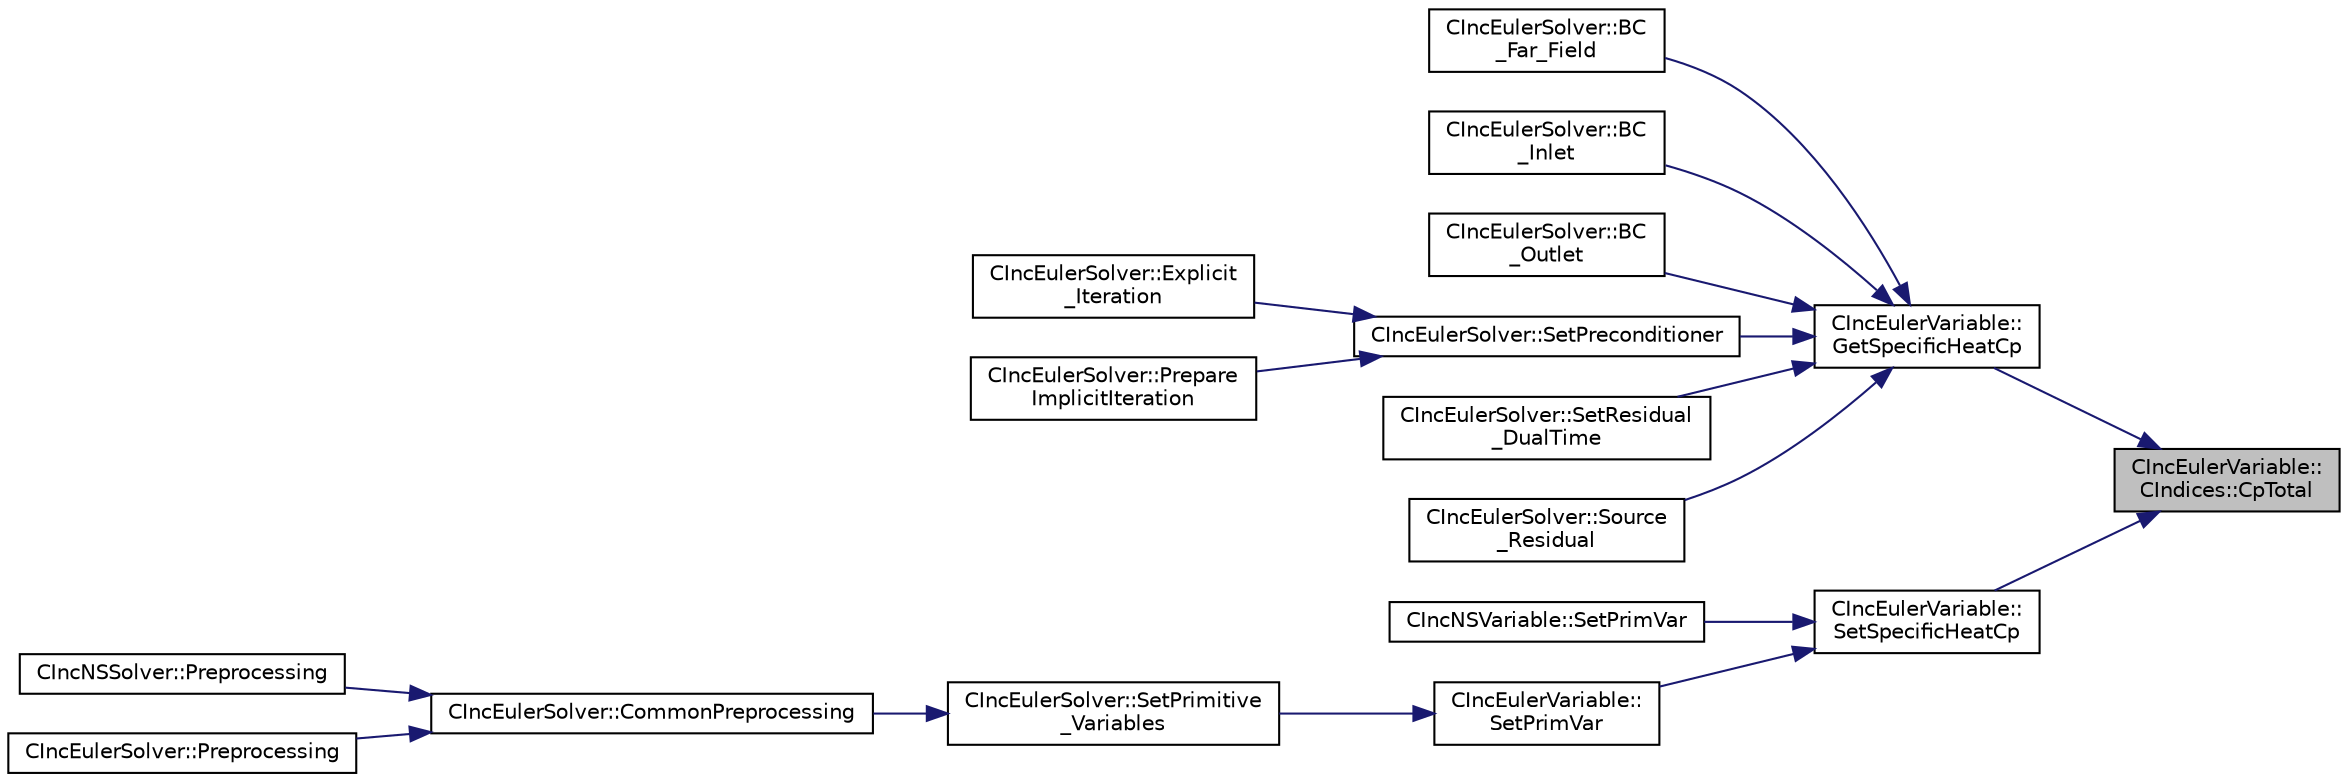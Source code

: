 digraph "CIncEulerVariable::CIndices::CpTotal"
{
 // LATEX_PDF_SIZE
  edge [fontname="Helvetica",fontsize="10",labelfontname="Helvetica",labelfontsize="10"];
  node [fontname="Helvetica",fontsize="10",shape=record];
  rankdir="RL";
  Node1 [label="CIncEulerVariable::\lCIndices::CpTotal",height=0.2,width=0.4,color="black", fillcolor="grey75", style="filled", fontcolor="black",tooltip=" "];
  Node1 -> Node2 [dir="back",color="midnightblue",fontsize="10",style="solid",fontname="Helvetica"];
  Node2 [label="CIncEulerVariable::\lGetSpecificHeatCp",height=0.2,width=0.4,color="black", fillcolor="white", style="filled",URL="$classCIncEulerVariable.html#aadff9ad2450ca12ecea825239db89d06",tooltip="Get the specific heat at constant P of the flow."];
  Node2 -> Node3 [dir="back",color="midnightblue",fontsize="10",style="solid",fontname="Helvetica"];
  Node3 [label="CIncEulerSolver::BC\l_Far_Field",height=0.2,width=0.4,color="black", fillcolor="white", style="filled",URL="$classCIncEulerSolver.html#a4344a93831dc3f6fd2830cbe8e0c1e3b",tooltip="Impose the far-field boundary condition using characteristics."];
  Node2 -> Node4 [dir="back",color="midnightblue",fontsize="10",style="solid",fontname="Helvetica"];
  Node4 [label="CIncEulerSolver::BC\l_Inlet",height=0.2,width=0.4,color="black", fillcolor="white", style="filled",URL="$classCIncEulerSolver.html#ac0b00dbc68bbd80aa48f6249c6ea5c38",tooltip="Impose a subsonic inlet boundary condition."];
  Node2 -> Node5 [dir="back",color="midnightblue",fontsize="10",style="solid",fontname="Helvetica"];
  Node5 [label="CIncEulerSolver::BC\l_Outlet",height=0.2,width=0.4,color="black", fillcolor="white", style="filled",URL="$classCIncEulerSolver.html#afc1e6b64c1d323261468e1aa04b110ad",tooltip="Impose the outlet boundary condition."];
  Node2 -> Node6 [dir="back",color="midnightblue",fontsize="10",style="solid",fontname="Helvetica"];
  Node6 [label="CIncEulerSolver::SetPreconditioner",height=0.2,width=0.4,color="black", fillcolor="white", style="filled",URL="$classCIncEulerSolver.html#ae72d37b6d7dd9749ff27a38f63f6696c",tooltip="Compute the preconditioner for low-Mach flows."];
  Node6 -> Node7 [dir="back",color="midnightblue",fontsize="10",style="solid",fontname="Helvetica"];
  Node7 [label="CIncEulerSolver::Explicit\l_Iteration",height=0.2,width=0.4,color="black", fillcolor="white", style="filled",URL="$classCIncEulerSolver.html#a065951ae86247daa36e157e09880cec4",tooltip="Generic implementation of explicit iterations with preconditioner."];
  Node6 -> Node8 [dir="back",color="midnightblue",fontsize="10",style="solid",fontname="Helvetica"];
  Node8 [label="CIncEulerSolver::Prepare\lImplicitIteration",height=0.2,width=0.4,color="black", fillcolor="white", style="filled",URL="$classCIncEulerSolver.html#a3c2e7823fdb661bf036e08f0942dd972",tooltip="Prepare an implicit iteration."];
  Node2 -> Node9 [dir="back",color="midnightblue",fontsize="10",style="solid",fontname="Helvetica"];
  Node9 [label="CIncEulerSolver::SetResidual\l_DualTime",height=0.2,width=0.4,color="black", fillcolor="white", style="filled",URL="$classCIncEulerSolver.html#a0c0d199f63e6858f295f8fbe800fc3bb",tooltip="Set the total residual adding the term that comes from the Dual Time Strategy."];
  Node2 -> Node10 [dir="back",color="midnightblue",fontsize="10",style="solid",fontname="Helvetica"];
  Node10 [label="CIncEulerSolver::Source\l_Residual",height=0.2,width=0.4,color="black", fillcolor="white", style="filled",URL="$classCIncEulerSolver.html#a5f9ced3a85731749b16d6f1bac9460f6",tooltip="Source term integration."];
  Node1 -> Node11 [dir="back",color="midnightblue",fontsize="10",style="solid",fontname="Helvetica"];
  Node11 [label="CIncEulerVariable::\lSetSpecificHeatCp",height=0.2,width=0.4,color="black", fillcolor="white", style="filled",URL="$classCIncEulerVariable.html#a859693d039dad5ccc5244e0d46bd6c5a",tooltip="Set the specific heat Cp."];
  Node11 -> Node12 [dir="back",color="midnightblue",fontsize="10",style="solid",fontname="Helvetica"];
  Node12 [label="CIncNSVariable::SetPrimVar",height=0.2,width=0.4,color="black", fillcolor="white", style="filled",URL="$classCIncNSVariable.html#a34a2a9cfecec39f383e2e7551b4e7736",tooltip="Set all the primitive variables for incompressible flows."];
  Node11 -> Node13 [dir="back",color="midnightblue",fontsize="10",style="solid",fontname="Helvetica"];
  Node13 [label="CIncEulerVariable::\lSetPrimVar",height=0.2,width=0.4,color="black", fillcolor="white", style="filled",URL="$classCIncEulerVariable.html#abc66a196b40ca84ace2a2d150e342536",tooltip="Set all the primitive variables for incompressible flows."];
  Node13 -> Node14 [dir="back",color="midnightblue",fontsize="10",style="solid",fontname="Helvetica"];
  Node14 [label="CIncEulerSolver::SetPrimitive\l_Variables",height=0.2,width=0.4,color="black", fillcolor="white", style="filled",URL="$classCIncEulerSolver.html#a4c23fe41a4589737850b80bb10d5bac5",tooltip="Compute the velocity^2, SoundSpeed, Pressure, Enthalpy, Viscosity."];
  Node14 -> Node15 [dir="back",color="midnightblue",fontsize="10",style="solid",fontname="Helvetica"];
  Node15 [label="CIncEulerSolver::CommonPreprocessing",height=0.2,width=0.4,color="black", fillcolor="white", style="filled",URL="$classCIncEulerSolver.html#ac50d02e914c4337e73d2c4878b12c59d",tooltip="Preprocessing actions common to the Euler and NS solvers."];
  Node15 -> Node16 [dir="back",color="midnightblue",fontsize="10",style="solid",fontname="Helvetica"];
  Node16 [label="CIncNSSolver::Preprocessing",height=0.2,width=0.4,color="black", fillcolor="white", style="filled",URL="$classCIncNSSolver.html#aaaff5cfe93aa72a689248c80b2ea9149",tooltip="Restart residual and compute gradients."];
  Node15 -> Node17 [dir="back",color="midnightblue",fontsize="10",style="solid",fontname="Helvetica"];
  Node17 [label="CIncEulerSolver::Preprocessing",height=0.2,width=0.4,color="black", fillcolor="white", style="filled",URL="$classCIncEulerSolver.html#aac33066eba6bdbe02693afb992e307d8",tooltip="Compute primitive variables and their gradients."];
}
